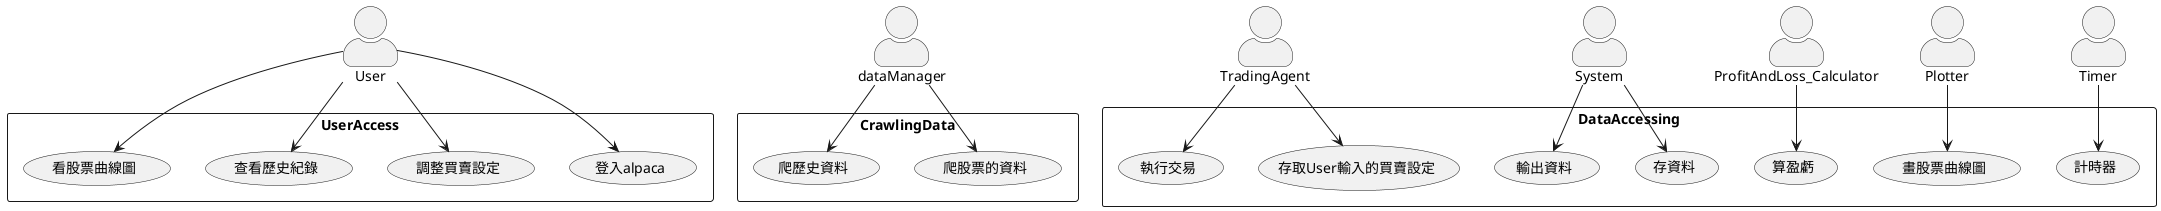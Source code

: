 @startuml

skinparam actorStyle awesome
' left to right direction

rectangle UserAccess {
    usecase "登入alpaca" as UA
    usecase "調整買賣設定" as UB
    usecase "查看歷史紀錄" as UC
    usecase "看股票曲線圖" as UD
}
actor User as User
User --> UA
User --> UB
User --> UC
User --> UD

rectangle CrawlingData {
    usecase "爬股票的資料" as CA
    usecase "爬歷史資料" as CB
}
actor dataManager as DM
DM --> CA
DM --> CB

rectangle DataAccessing {
    usecase "存取User輸入的買賣設定" as DA
    usecase "執行交易" as DB
    usecase "存資料" as DC
    usecase "輸出資料" as DD
    usecase "算盈虧" as DE
    usecase "畫股票曲線圖" as DF
    usecase "計時器" as DG
}
actor TradingAgent as TA
TA --> DA
TA --> DB

actor System as SY
SY --> DC
SY --> DD

actor ProfitAndLoss_Calculator as PLC
PLC --> DE

actor Plotter as PLT
PLT --> DF

actor Timer as TM
TM --> DG
